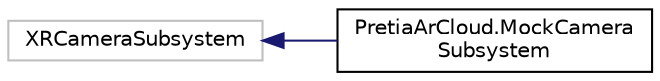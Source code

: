 digraph "Graphical Class Hierarchy"
{
 // LATEX_PDF_SIZE
  edge [fontname="Helvetica",fontsize="10",labelfontname="Helvetica",labelfontsize="10"];
  node [fontname="Helvetica",fontsize="10",shape=record];
  rankdir="LR";
  Node4 [label="XRCameraSubsystem",height=0.2,width=0.4,color="grey75", fillcolor="white", style="filled",tooltip=" "];
  Node4 -> Node0 [dir="back",color="midnightblue",fontsize="10",style="solid",fontname="Helvetica"];
  Node0 [label="PretiaArCloud.MockCamera\lSubsystem",height=0.2,width=0.4,color="black", fillcolor="white", style="filled",URL="$classPretiaArCloud_1_1MockCameraSubsystem.html",tooltip=" "];
}
